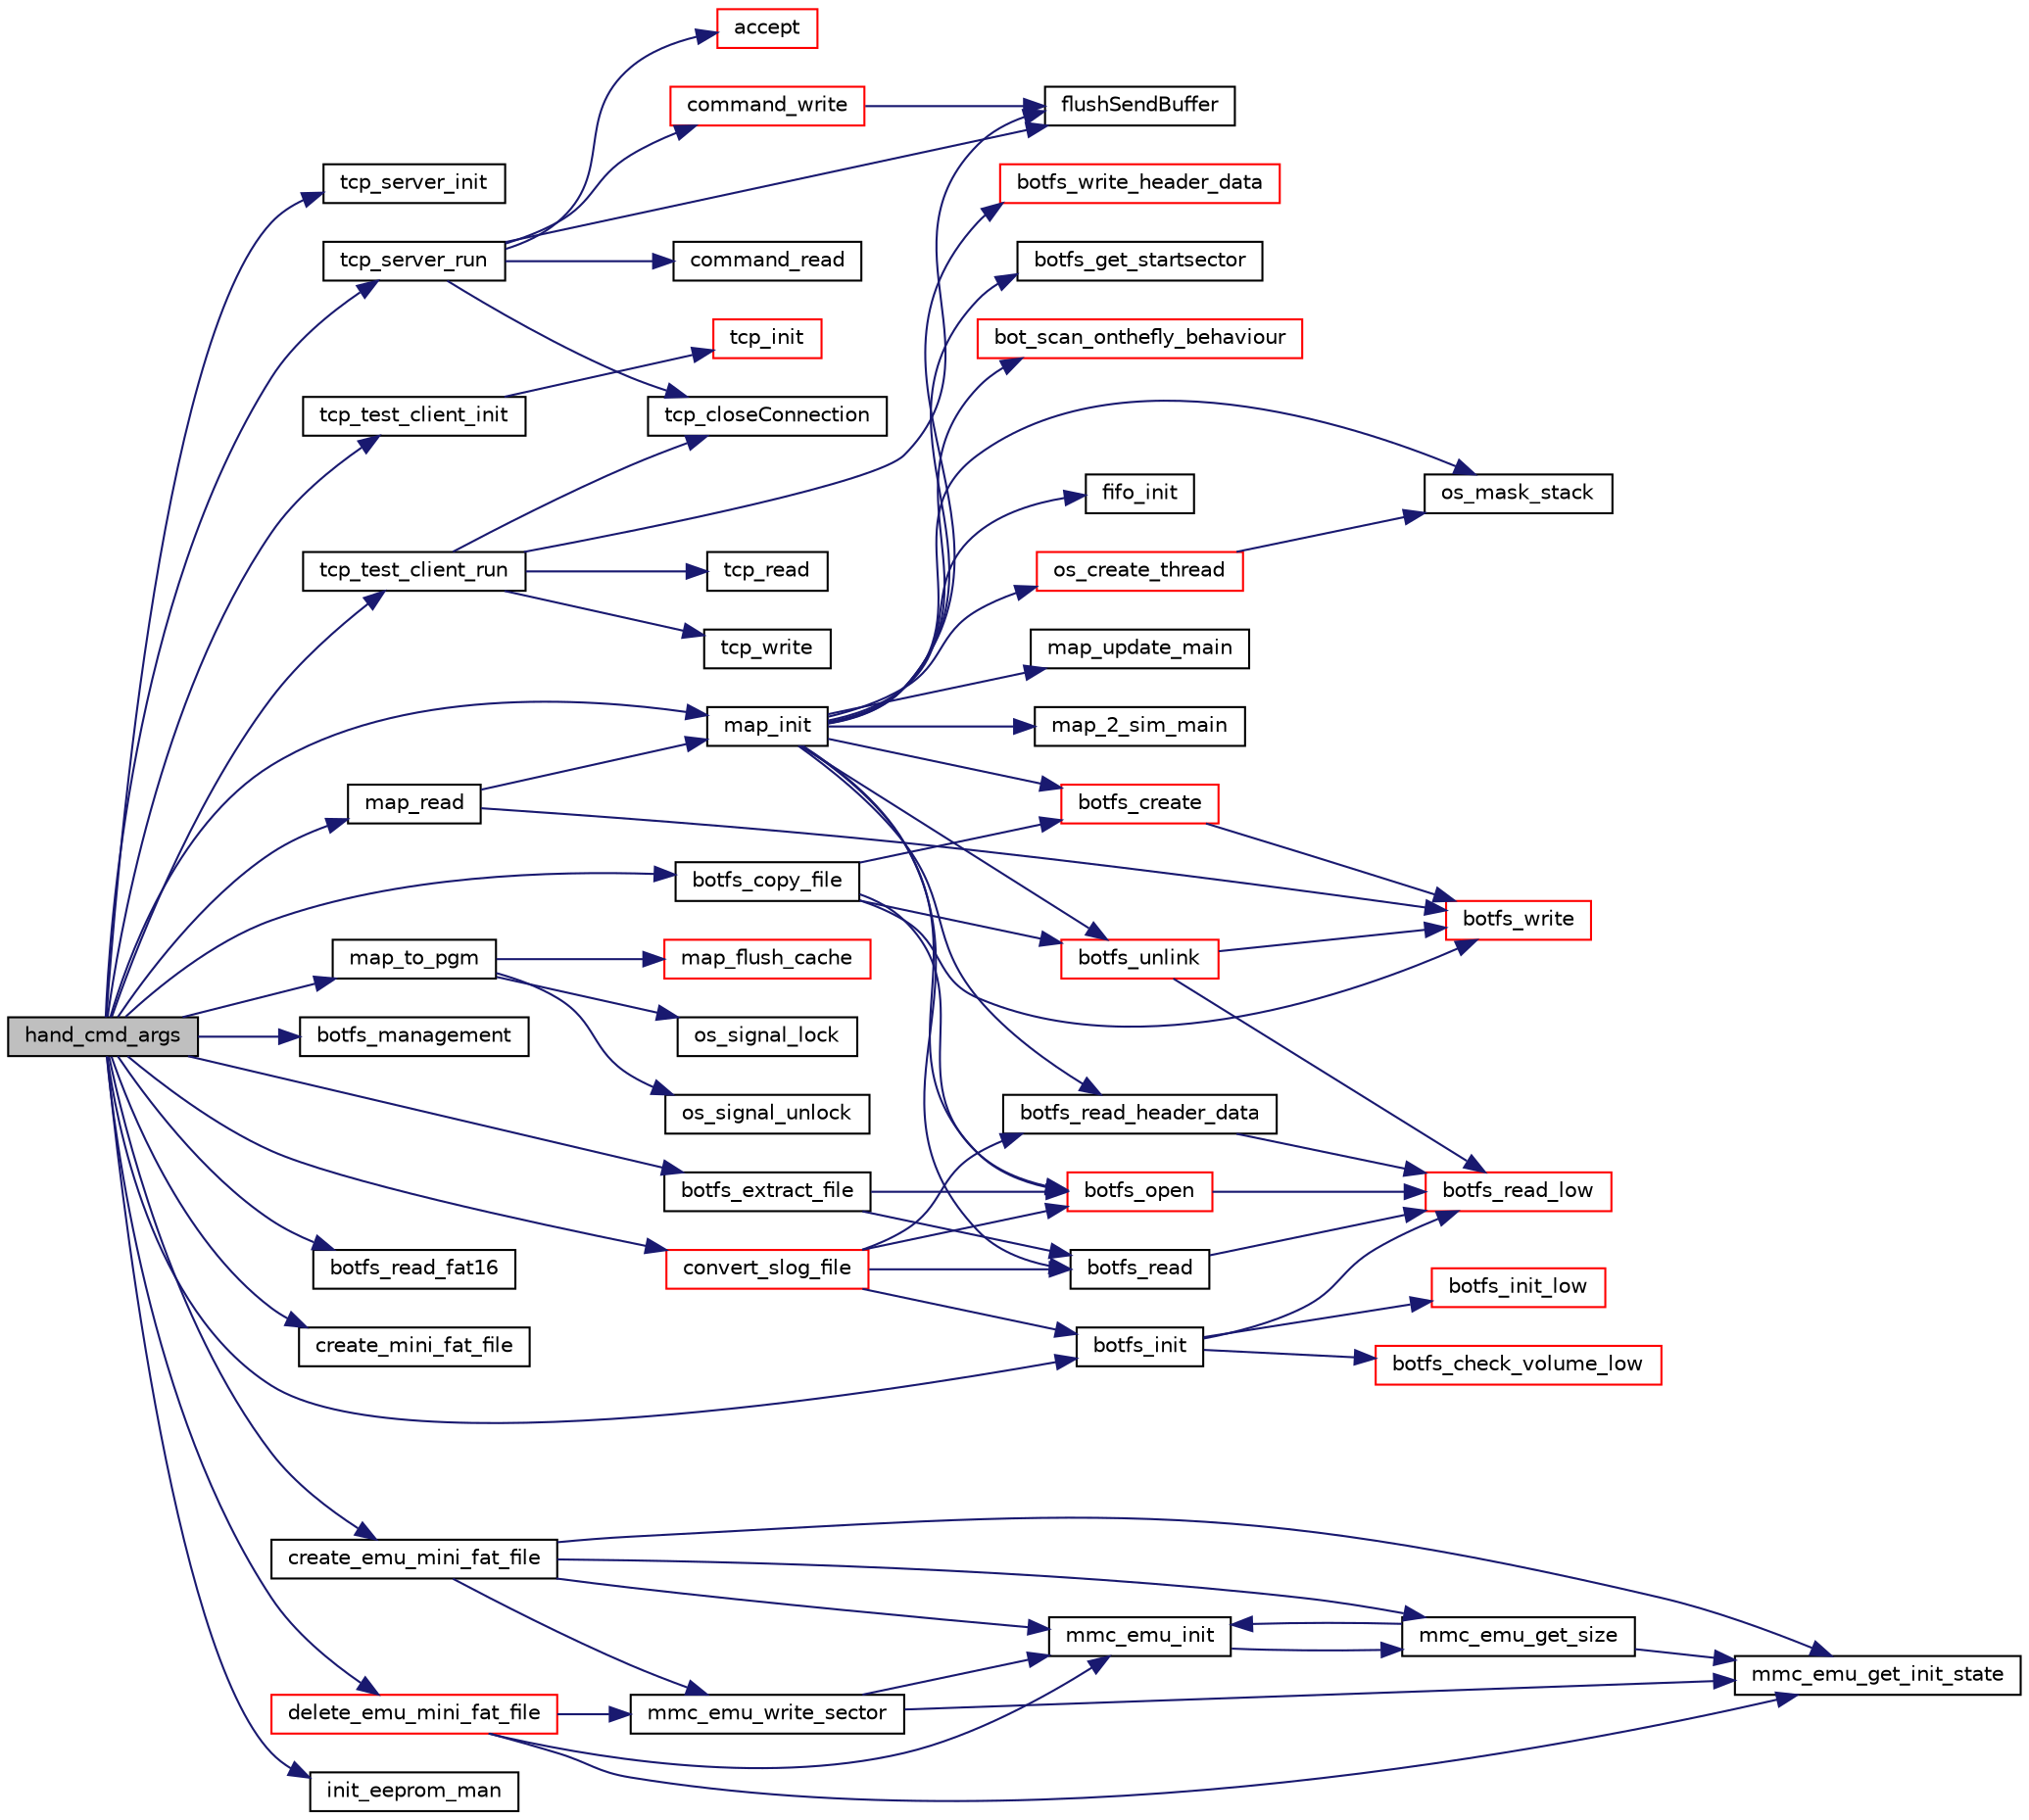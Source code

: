 digraph G
{
  edge [fontname="Helvetica",fontsize="10",labelfontname="Helvetica",labelfontsize="10"];
  node [fontname="Helvetica",fontsize="10",shape=record];
  rankdir="LR";
  Node1 [label="hand_cmd_args",height=0.2,width=0.4,color="black", fillcolor="grey75", style="filled" fontcolor="black"];
  Node1 -> Node2 [color="midnightblue",fontsize="10",style="solid",fontname="Helvetica"];
  Node2 [label="tcp_server_init",height=0.2,width=0.4,color="black", fillcolor="white", style="filled",URL="$tcp-server_8h.html#a1064c47dd79ee34077d1983e415b5ca7"];
  Node1 -> Node3 [color="midnightblue",fontsize="10",style="solid",fontname="Helvetica"];
  Node3 [label="tcp_server_run",height=0.2,width=0.4,color="black", fillcolor="white", style="filled",URL="$tcp-server_8h.html#ace4243c07e325ba60c2eeb228743ea1b"];
  Node3 -> Node4 [color="midnightblue",fontsize="10",style="solid",fontname="Helvetica"];
  Node4 [label="accept",height=0.2,width=0.4,color="red", fillcolor="white", style="filled",URL="$ubasic_8c.html#aa2d72051274fdc2aafa92cf26f8f8189"];
  Node3 -> Node5 [color="midnightblue",fontsize="10",style="solid",fontname="Helvetica"];
  Node5 [label="command_write",height=0.2,width=0.4,color="red", fillcolor="white", style="filled",URL="$command_8c.html#a419b75ed34551408822d9caee3cd5206"];
  Node5 -> Node6 [color="midnightblue",fontsize="10",style="solid",fontname="Helvetica"];
  Node6 [label="flushSendBuffer",height=0.2,width=0.4,color="black", fillcolor="white", style="filled",URL="$tcp_8h.html#aae71e1682727310afab282923a80c968"];
  Node3 -> Node6 [color="midnightblue",fontsize="10",style="solid",fontname="Helvetica"];
  Node3 -> Node7 [color="midnightblue",fontsize="10",style="solid",fontname="Helvetica"];
  Node7 [label="command_read",height=0.2,width=0.4,color="black", fillcolor="white", style="filled",URL="$command_8c.html#a710f03c0bca16a1965fc97647f41ee06"];
  Node3 -> Node8 [color="midnightblue",fontsize="10",style="solid",fontname="Helvetica"];
  Node8 [label="tcp_closeConnection",height=0.2,width=0.4,color="black", fillcolor="white", style="filled",URL="$tcp_8h.html#a533156f7515b0fac54217758ded89cec"];
  Node1 -> Node9 [color="midnightblue",fontsize="10",style="solid",fontname="Helvetica"];
  Node9 [label="tcp_test_client_init",height=0.2,width=0.4,color="black", fillcolor="white", style="filled",URL="$tcp-server_8h.html#ae9f36864880c59f4b2e7f2cdbfa427be"];
  Node9 -> Node10 [color="midnightblue",fontsize="10",style="solid",fontname="Helvetica"];
  Node10 [label="tcp_init",height=0.2,width=0.4,color="red", fillcolor="white", style="filled",URL="$tcp_8h.html#a51de4ded7d342456d31722493c92c969"];
  Node1 -> Node11 [color="midnightblue",fontsize="10",style="solid",fontname="Helvetica"];
  Node11 [label="tcp_test_client_run",height=0.2,width=0.4,color="black", fillcolor="white", style="filled",URL="$tcp-server_8h.html#ae95ffb3258b0e976ccc4424b8f22103f"];
  Node11 -> Node12 [color="midnightblue",fontsize="10",style="solid",fontname="Helvetica"];
  Node12 [label="tcp_read",height=0.2,width=0.4,color="black", fillcolor="white", style="filled",URL="$tcp_8h.html#a294129207dee66dc263765f8dd00351b"];
  Node11 -> Node13 [color="midnightblue",fontsize="10",style="solid",fontname="Helvetica"];
  Node13 [label="tcp_write",height=0.2,width=0.4,color="black", fillcolor="white", style="filled",URL="$tcp_8h.html#abf5327c9ea7eb20615c07b4ffd833abb"];
  Node11 -> Node6 [color="midnightblue",fontsize="10",style="solid",fontname="Helvetica"];
  Node11 -> Node8 [color="midnightblue",fontsize="10",style="solid",fontname="Helvetica"];
  Node1 -> Node14 [color="midnightblue",fontsize="10",style="solid",fontname="Helvetica"];
  Node14 [label="map_read",height=0.2,width=0.4,color="black", fillcolor="white", style="filled",URL="$map_8c.html#a11f527d97dcbb43f9ae363ac36e1feea"];
  Node14 -> Node15 [color="midnightblue",fontsize="10",style="solid",fontname="Helvetica"];
  Node15 [label="map_init",height=0.2,width=0.4,color="black", fillcolor="white", style="filled",URL="$map_8c.html#aa0e2581b7a7a791c8a20d4e3320ada4d"];
  Node15 -> Node16 [color="midnightblue",fontsize="10",style="solid",fontname="Helvetica"];
  Node16 [label="bot_scan_onthefly_behaviour",height=0.2,width=0.4,color="red", fillcolor="white", style="filled",URL="$behaviour__scan_8c.html#a06a99ebf4e3fe7e4d494589add4429df"];
  Node15 -> Node17 [color="midnightblue",fontsize="10",style="solid",fontname="Helvetica"];
  Node17 [label="os_mask_stack",height=0.2,width=0.4,color="black", fillcolor="white", style="filled",URL="$os__thread_8c.html#ac0440fe078802d66f53552e2eaec35fb"];
  Node15 -> Node18 [color="midnightblue",fontsize="10",style="solid",fontname="Helvetica"];
  Node18 [label="fifo_init",height=0.2,width=0.4,color="black", fillcolor="white", style="filled",URL="$fifo_8c.html#a125e7099a807c9ec1e62227f84723248"];
  Node15 -> Node19 [color="midnightblue",fontsize="10",style="solid",fontname="Helvetica"];
  Node19 [label="os_create_thread",height=0.2,width=0.4,color="red", fillcolor="white", style="filled",URL="$os__thread_8h.html#a2225be2eb34882c09ae7ad31a8b07207"];
  Node19 -> Node17 [color="midnightblue",fontsize="10",style="solid",fontname="Helvetica"];
  Node15 -> Node20 [color="midnightblue",fontsize="10",style="solid",fontname="Helvetica"];
  Node20 [label="map_update_main",height=0.2,width=0.4,color="black", fillcolor="white", style="filled",URL="$map_8c.html#abf9428d5d42d86411f2b54a8f37a4bf1"];
  Node15 -> Node21 [color="midnightblue",fontsize="10",style="solid",fontname="Helvetica"];
  Node21 [label="map_2_sim_main",height=0.2,width=0.4,color="black", fillcolor="white", style="filled",URL="$map_8c.html#afb01cbd50e58cb1dcb1681886ad8f29c"];
  Node15 -> Node22 [color="midnightblue",fontsize="10",style="solid",fontname="Helvetica"];
  Node22 [label="botfs_open",height=0.2,width=0.4,color="red", fillcolor="white", style="filled",URL="$botfs_8c.html#aad0605bba52a09999f158cb2e371a5de",tooltip="Oeffnet eine Datei."];
  Node22 -> Node23 [color="midnightblue",fontsize="10",style="solid",fontname="Helvetica"];
  Node23 [label="botfs_read_low",height=0.2,width=0.4,color="red", fillcolor="white", style="filled",URL="$botfs-low_8h.html#ad79b36f6afd1740d03f6551a2418e733",tooltip="Liest einen BOTFS_BLOCK_SIZE Byte grossen Block."];
  Node15 -> Node24 [color="midnightblue",fontsize="10",style="solid",fontname="Helvetica"];
  Node24 [label="botfs_unlink",height=0.2,width=0.4,color="red", fillcolor="white", style="filled",URL="$botfs_8c.html#a51db2e9a9426dc9edb351cc81edd7a70",tooltip="Entfernt eine Datei."];
  Node24 -> Node25 [color="midnightblue",fontsize="10",style="solid",fontname="Helvetica"];
  Node25 [label="botfs_write",height=0.2,width=0.4,color="red", fillcolor="white", style="filled",URL="$botfs_8c.html#afe7539a83c840b120ef8996557fd0e9a",tooltip="Schreibt BOTFS_BLOCK_SIZE Bytes aus einem Puffer in eine Datei."];
  Node24 -> Node23 [color="midnightblue",fontsize="10",style="solid",fontname="Helvetica"];
  Node15 -> Node26 [color="midnightblue",fontsize="10",style="solid",fontname="Helvetica"];
  Node26 [label="botfs_create",height=0.2,width=0.4,color="red", fillcolor="white", style="filled",URL="$botfs_8c.html#a5eab2bbbace8faac17e9a9a35719d89a",tooltip="Legt eine neue Datei an."];
  Node26 -> Node25 [color="midnightblue",fontsize="10",style="solid",fontname="Helvetica"];
  Node15 -> Node27 [color="midnightblue",fontsize="10",style="solid",fontname="Helvetica"];
  Node27 [label="botfs_read_header_data",height=0.2,width=0.4,color="black", fillcolor="white", style="filled",URL="$botfs_8c.html#a4f5aa83fae2a2682310842df4c8458e0",tooltip="Liest die frei verwendbaren Header-Daten einer Datei aus."];
  Node27 -> Node23 [color="midnightblue",fontsize="10",style="solid",fontname="Helvetica"];
  Node15 -> Node28 [color="midnightblue",fontsize="10",style="solid",fontname="Helvetica"];
  Node28 [label="botfs_write_header_data",height=0.2,width=0.4,color="red", fillcolor="white", style="filled",URL="$botfs_8c.html#a4211d1027e05944d4aff015446e01b62",tooltip="Schreib die frei verwendbaren Header-Daten einer Datei in den Header."];
  Node15 -> Node29 [color="midnightblue",fontsize="10",style="solid",fontname="Helvetica"];
  Node29 [label="botfs_get_startsector",height=0.2,width=0.4,color="black", fillcolor="white", style="filled",URL="$botfs_8c.html#ab1b873903671002d1b01240d6d800f55",tooltip="Gibt die physische Blockadresse des Dateianfangs zurueck."];
  Node15 -> Node30 [color="midnightblue",fontsize="10",style="solid",fontname="Helvetica"];
  Node30 [label="botfs_read",height=0.2,width=0.4,color="black", fillcolor="white", style="filled",URL="$botfs_8c.html#a71348fbe8ed02ee7b07b6ab789a400ab",tooltip="Liest BOTFS_BLOCK_SIZE Bytes aus einer Datei in einen Puffer."];
  Node30 -> Node23 [color="midnightblue",fontsize="10",style="solid",fontname="Helvetica"];
  Node14 -> Node25 [color="midnightblue",fontsize="10",style="solid",fontname="Helvetica"];
  Node1 -> Node31 [color="midnightblue",fontsize="10",style="solid",fontname="Helvetica"];
  Node31 [label="botfs_init",height=0.2,width=0.4,color="black", fillcolor="white", style="filled",URL="$botfs_8c.html#a9452100255630000f8d3a3540f3546a3",tooltip="Initialisiert ein Volume."];
  Node31 -> Node32 [color="midnightblue",fontsize="10",style="solid",fontname="Helvetica"];
  Node32 [label="botfs_init_low",height=0.2,width=0.4,color="red", fillcolor="white", style="filled",URL="$botfs-low_8h.html#a04a8d2f38bf2c9d01e787da13cb73dc8",tooltip="Laedt das Volume."];
  Node31 -> Node23 [color="midnightblue",fontsize="10",style="solid",fontname="Helvetica"];
  Node31 -> Node33 [color="midnightblue",fontsize="10",style="solid",fontname="Helvetica"];
  Node33 [label="botfs_check_volume_low",height=0.2,width=0.4,color="red", fillcolor="white", style="filled",URL="$botfs-low_8h.html#a2c8ce5783b030602ef6b682f7c67202a",tooltip="Ueberprueft ein geladenes Volume."];
  Node1 -> Node15 [color="midnightblue",fontsize="10",style="solid",fontname="Helvetica"];
  Node1 -> Node34 [color="midnightblue",fontsize="10",style="solid",fontname="Helvetica"];
  Node34 [label="map_to_pgm",height=0.2,width=0.4,color="black", fillcolor="white", style="filled",URL="$map_8c.html#ac439afb4a034a8a0c4cfc7421a6000db"];
  Node34 -> Node35 [color="midnightblue",fontsize="10",style="solid",fontname="Helvetica"];
  Node35 [label="map_flush_cache",height=0.2,width=0.4,color="red", fillcolor="white", style="filled",URL="$map_8c.html#a5c151bce0e665ee98fac1465d692fef0"];
  Node34 -> Node36 [color="midnightblue",fontsize="10",style="solid",fontname="Helvetica"];
  Node36 [label="os_signal_lock",height=0.2,width=0.4,color="black", fillcolor="white", style="filled",URL="$os__thread__pc_8c.html#ae59b1320daae9dc263c512b326e91c00"];
  Node34 -> Node37 [color="midnightblue",fontsize="10",style="solid",fontname="Helvetica"];
  Node37 [label="os_signal_unlock",height=0.2,width=0.4,color="black", fillcolor="white", style="filled",URL="$os__thread__pc_8c.html#aa0b166109be9754de9b8b863b8d197c7"];
  Node1 -> Node38 [color="midnightblue",fontsize="10",style="solid",fontname="Helvetica"];
  Node38 [label="botfs_management",height=0.2,width=0.4,color="black", fillcolor="white", style="filled",URL="$botfs_8h.html#a6ed6b6e4817d4435956735eedaeae3e4",tooltip="Management-Tools fuer BotFS."];
  Node1 -> Node39 [color="midnightblue",fontsize="10",style="solid",fontname="Helvetica"];
  Node39 [label="botfs_copy_file",height=0.2,width=0.4,color="black", fillcolor="white", style="filled",URL="$botfs_8h.html#a855fac9127fb0e3076b60da2f9a1650f",tooltip="Kopiert eine Datei vom PC-Dateisystem auf das BotFS-Volume."];
  Node39 -> Node22 [color="midnightblue",fontsize="10",style="solid",fontname="Helvetica"];
  Node39 -> Node24 [color="midnightblue",fontsize="10",style="solid",fontname="Helvetica"];
  Node39 -> Node26 [color="midnightblue",fontsize="10",style="solid",fontname="Helvetica"];
  Node39 -> Node25 [color="midnightblue",fontsize="10",style="solid",fontname="Helvetica"];
  Node1 -> Node40 [color="midnightblue",fontsize="10",style="solid",fontname="Helvetica"];
  Node40 [label="botfs_extract_file",height=0.2,width=0.4,color="black", fillcolor="white", style="filled",URL="$botfs_8h.html#aaf7266e0becb9ea37380a0c6486db40b",tooltip="Kopiert eine Datei vom BotfS-Volume ins PC-Dateisystem."];
  Node40 -> Node22 [color="midnightblue",fontsize="10",style="solid",fontname="Helvetica"];
  Node40 -> Node30 [color="midnightblue",fontsize="10",style="solid",fontname="Helvetica"];
  Node1 -> Node41 [color="midnightblue",fontsize="10",style="solid",fontname="Helvetica"];
  Node41 [label="botfs_read_fat16",height=0.2,width=0.4,color="black", fillcolor="white", style="filled",URL="$botfs_8h.html#a3b1852754b9352e456042f31f5242d6c",tooltip="Zeigt Informationen ueber jeden Eintrag des Root-Verzeichnisses einer FAT16-Partition an..."];
  Node1 -> Node42 [color="midnightblue",fontsize="10",style="solid",fontname="Helvetica"];
  Node42 [label="create_mini_fat_file",height=0.2,width=0.4,color="black", fillcolor="white", style="filled",URL="$mini-fat__pc_8c.html#a698b3ffad1edb0ad8dc1b0f5451799b3"];
  Node1 -> Node43 [color="midnightblue",fontsize="10",style="solid",fontname="Helvetica"];
  Node43 [label="create_emu_mini_fat_file",height=0.2,width=0.4,color="black", fillcolor="white", style="filled",URL="$mini-fat__pc_8c.html#a2b127e424e8caa1ac63270a4c18cf2f6"];
  Node43 -> Node44 [color="midnightblue",fontsize="10",style="solid",fontname="Helvetica"];
  Node44 [label="mmc_emu_get_init_state",height=0.2,width=0.4,color="black", fillcolor="white", style="filled",URL="$mmc-emu_8h.html#a9713f38ad215f9fa39949a6f068f2b7d"];
  Node43 -> Node45 [color="midnightblue",fontsize="10",style="solid",fontname="Helvetica"];
  Node45 [label="mmc_emu_init",height=0.2,width=0.4,color="black", fillcolor="white", style="filled",URL="$mmc-emu_8h.html#ab4fc9f8caf4c79352cb259ef70b06d38"];
  Node45 -> Node46 [color="midnightblue",fontsize="10",style="solid",fontname="Helvetica"];
  Node46 [label="mmc_emu_get_size",height=0.2,width=0.4,color="black", fillcolor="white", style="filled",URL="$mmc-emu_8h.html#a4210b74e60ef7cd34612dadb6a197090"];
  Node46 -> Node44 [color="midnightblue",fontsize="10",style="solid",fontname="Helvetica"];
  Node46 -> Node45 [color="midnightblue",fontsize="10",style="solid",fontname="Helvetica"];
  Node43 -> Node46 [color="midnightblue",fontsize="10",style="solid",fontname="Helvetica"];
  Node43 -> Node47 [color="midnightblue",fontsize="10",style="solid",fontname="Helvetica"];
  Node47 [label="mmc_emu_write_sector",height=0.2,width=0.4,color="black", fillcolor="white", style="filled",URL="$mmc-emu_8h.html#aed8e37da5218bc86881ddc1474ac7c43"];
  Node47 -> Node44 [color="midnightblue",fontsize="10",style="solid",fontname="Helvetica"];
  Node47 -> Node45 [color="midnightblue",fontsize="10",style="solid",fontname="Helvetica"];
  Node1 -> Node48 [color="midnightblue",fontsize="10",style="solid",fontname="Helvetica"];
  Node48 [label="delete_emu_mini_fat_file",height=0.2,width=0.4,color="red", fillcolor="white", style="filled",URL="$mini-fat__pc_8c.html#a9b717c2f0b367c437210f5cf97abc848"];
  Node48 -> Node44 [color="midnightblue",fontsize="10",style="solid",fontname="Helvetica"];
  Node48 -> Node45 [color="midnightblue",fontsize="10",style="solid",fontname="Helvetica"];
  Node48 -> Node47 [color="midnightblue",fontsize="10",style="solid",fontname="Helvetica"];
  Node1 -> Node49 [color="midnightblue",fontsize="10",style="solid",fontname="Helvetica"];
  Node49 [label="convert_slog_file",height=0.2,width=0.4,color="red", fillcolor="white", style="filled",URL="$sensor-low_8h.html#aba81277dad3bf2bc6bf59a482641badf",tooltip="Konvertiert eine (binaere) Speedlog-Datei (&quot;AVR-Endian&quot;) in eine Textdatei."];
  Node49 -> Node31 [color="midnightblue",fontsize="10",style="solid",fontname="Helvetica"];
  Node49 -> Node22 [color="midnightblue",fontsize="10",style="solid",fontname="Helvetica"];
  Node49 -> Node27 [color="midnightblue",fontsize="10",style="solid",fontname="Helvetica"];
  Node49 -> Node30 [color="midnightblue",fontsize="10",style="solid",fontname="Helvetica"];
  Node1 -> Node50 [color="midnightblue",fontsize="10",style="solid",fontname="Helvetica"];
  Node50 [label="init_eeprom_man",height=0.2,width=0.4,color="black", fillcolor="white", style="filled",URL="$eeprom__pc_8c.html#a336de810ea7306c784aa421048de9626"];
}
